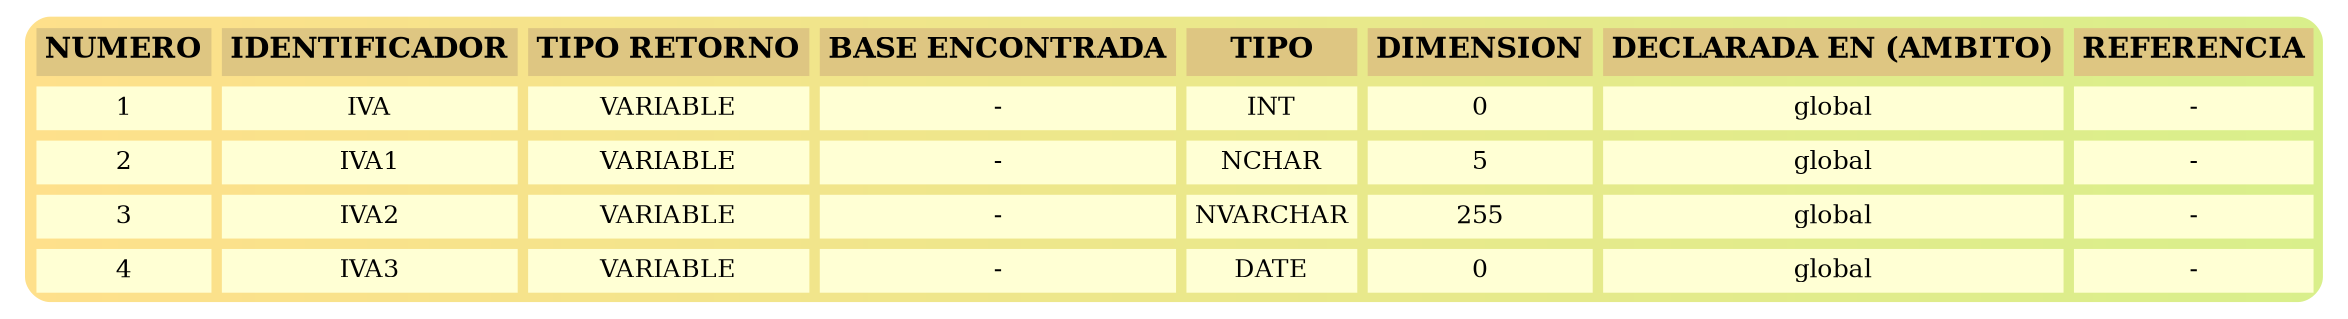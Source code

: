 digraph G{
graph [ dpi = 150 ];
a0 [shape=none label=<
<TABLE border="0" cellspacing="5" cellpadding="4" style="rounded" bgcolor="/rdylgn11/5:/rdylgn11/7">
<TR>
<TD colspan="1" bgcolor="#DEC682"><FONT POINT-SIZE="14"><B>NUMERO</B></FONT></TD>
<TD colspan="1" bgcolor="#DEC682"><FONT POINT-SIZE="14"><B>IDENTIFICADOR</B></FONT></TD>
<TD colspan="1" bgcolor="#DEC682"><FONT POINT-SIZE="14"><B>TIPO RETORNO</B></FONT></TD>
<TD colspan="1" bgcolor="#DEC682"><FONT POINT-SIZE="14"><B>BASE ENCONTRADA</B></FONT></TD>
<TD colspan="1" bgcolor="#DEC682"><FONT POINT-SIZE="14"><B>TIPO</B></FONT></TD>
<TD colspan="1" bgcolor="#DEC682"><FONT POINT-SIZE="14"><B>DIMENSION</B></FONT></TD>
<TD colspan="1" bgcolor="#DEC682"><FONT POINT-SIZE="14"><B>DECLARADA EN (AMBITO)</B></FONT></TD>
<TD colspan="1" bgcolor="#DEC682"><FONT POINT-SIZE="14"><B>REFERENCIA</B></FONT></TD>
</TR>
<TR>
<TD  colspan="1" bgcolor="#ffffd4"><FONT POINT-SIZE="12">1</FONT></TD>
<TD  colspan="1" bgcolor="#ffffd4"><FONT POINT-SIZE="12">IVA</FONT></TD>
<TD  colspan="1" bgcolor="#ffffd4"><FONT POINT-SIZE="12">VARIABLE</FONT></TD>
<TD  colspan="1" bgcolor="#ffffd4"><FONT POINT-SIZE="12">-</FONT></TD>
<TD  colspan="1" bgcolor="#ffffd4"><FONT POINT-SIZE="12">INT</FONT></TD>
<TD  colspan="1" bgcolor="#ffffd4"><FONT POINT-SIZE="12">0</FONT></TD>
<TD  colspan="1" bgcolor="#ffffd4"><FONT POINT-SIZE="12">global</FONT></TD>
<TD  colspan="1" bgcolor="#ffffd4"><FONT POINT-SIZE="12">-</FONT></TD>
</TR>
<TR>
<TD  colspan="1" bgcolor="#ffffd4"><FONT POINT-SIZE="12">2</FONT></TD>
<TD  colspan="1" bgcolor="#ffffd4"><FONT POINT-SIZE="12">IVA1</FONT></TD>
<TD  colspan="1" bgcolor="#ffffd4"><FONT POINT-SIZE="12">VARIABLE</FONT></TD>
<TD  colspan="1" bgcolor="#ffffd4"><FONT POINT-SIZE="12">-</FONT></TD>
<TD  colspan="1" bgcolor="#ffffd4"><FONT POINT-SIZE="12">NCHAR</FONT></TD>
<TD  colspan="1" bgcolor="#ffffd4"><FONT POINT-SIZE="12">5</FONT></TD>
<TD  colspan="1" bgcolor="#ffffd4"><FONT POINT-SIZE="12">global</FONT></TD>
<TD  colspan="1" bgcolor="#ffffd4"><FONT POINT-SIZE="12">-</FONT></TD>
</TR>
<TR>
<TD  colspan="1" bgcolor="#ffffd4"><FONT POINT-SIZE="12">3</FONT></TD>
<TD  colspan="1" bgcolor="#ffffd4"><FONT POINT-SIZE="12">IVA2</FONT></TD>
<TD  colspan="1" bgcolor="#ffffd4"><FONT POINT-SIZE="12">VARIABLE</FONT></TD>
<TD  colspan="1" bgcolor="#ffffd4"><FONT POINT-SIZE="12">-</FONT></TD>
<TD  colspan="1" bgcolor="#ffffd4"><FONT POINT-SIZE="12">NVARCHAR</FONT></TD>
<TD  colspan="1" bgcolor="#ffffd4"><FONT POINT-SIZE="12">255</FONT></TD>
<TD  colspan="1" bgcolor="#ffffd4"><FONT POINT-SIZE="12">global</FONT></TD>
<TD  colspan="1" bgcolor="#ffffd4"><FONT POINT-SIZE="12">-</FONT></TD>
</TR>
<TR>
<TD  colspan="1" bgcolor="#ffffd4"><FONT POINT-SIZE="12">4</FONT></TD>
<TD  colspan="1" bgcolor="#ffffd4"><FONT POINT-SIZE="12">IVA3</FONT></TD>
<TD  colspan="1" bgcolor="#ffffd4"><FONT POINT-SIZE="12">VARIABLE</FONT></TD>
<TD  colspan="1" bgcolor="#ffffd4"><FONT POINT-SIZE="12">-</FONT></TD>
<TD  colspan="1" bgcolor="#ffffd4"><FONT POINT-SIZE="12">DATE</FONT></TD>
<TD  colspan="1" bgcolor="#ffffd4"><FONT POINT-SIZE="12">0</FONT></TD>
<TD  colspan="1" bgcolor="#ffffd4"><FONT POINT-SIZE="12">global</FONT></TD>
<TD  colspan="1" bgcolor="#ffffd4"><FONT POINT-SIZE="12">-</FONT></TD>
</TR>
</TABLE>>];
}
